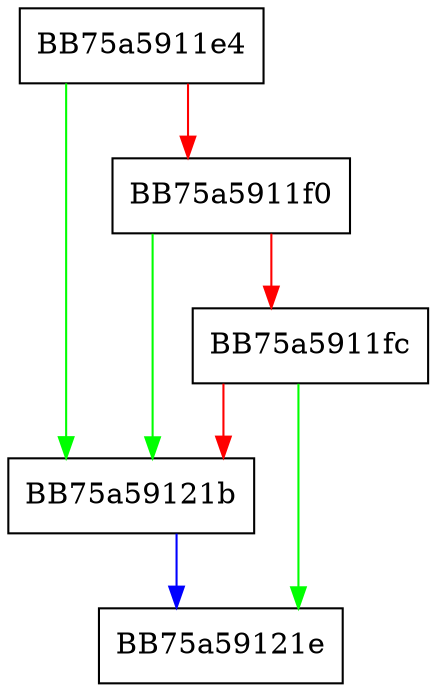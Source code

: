 digraph isCurrLexOffsetValid {
  node [shape="box"];
  graph [splines=ortho];
  BB75a5911e4 -> BB75a59121b [color="green"];
  BB75a5911e4 -> BB75a5911f0 [color="red"];
  BB75a5911f0 -> BB75a59121b [color="green"];
  BB75a5911f0 -> BB75a5911fc [color="red"];
  BB75a5911fc -> BB75a59121e [color="green"];
  BB75a5911fc -> BB75a59121b [color="red"];
  BB75a59121b -> BB75a59121e [color="blue"];
}